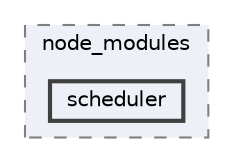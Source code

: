 digraph "pkiclassroomrescheduler/src/main/frontend/node_modules/scheduler"
{
 // LATEX_PDF_SIZE
  bgcolor="transparent";
  edge [fontname=Helvetica,fontsize=10,labelfontname=Helvetica,labelfontsize=10];
  node [fontname=Helvetica,fontsize=10,shape=box,height=0.2,width=0.4];
  compound=true
  subgraph clusterdir_72953eda66ccb3a2722c28e1c3e6c23b {
    graph [ bgcolor="#edf0f7", pencolor="grey50", label="node_modules", fontname=Helvetica,fontsize=10 style="filled,dashed", URL="dir_72953eda66ccb3a2722c28e1c3e6c23b.html",tooltip=""]
  dir_5c59f47b7bdce4e508b2e19999f5110f [label="scheduler", fillcolor="#edf0f7", color="grey25", style="filled,bold", URL="dir_5c59f47b7bdce4e508b2e19999f5110f.html",tooltip=""];
  }
}
